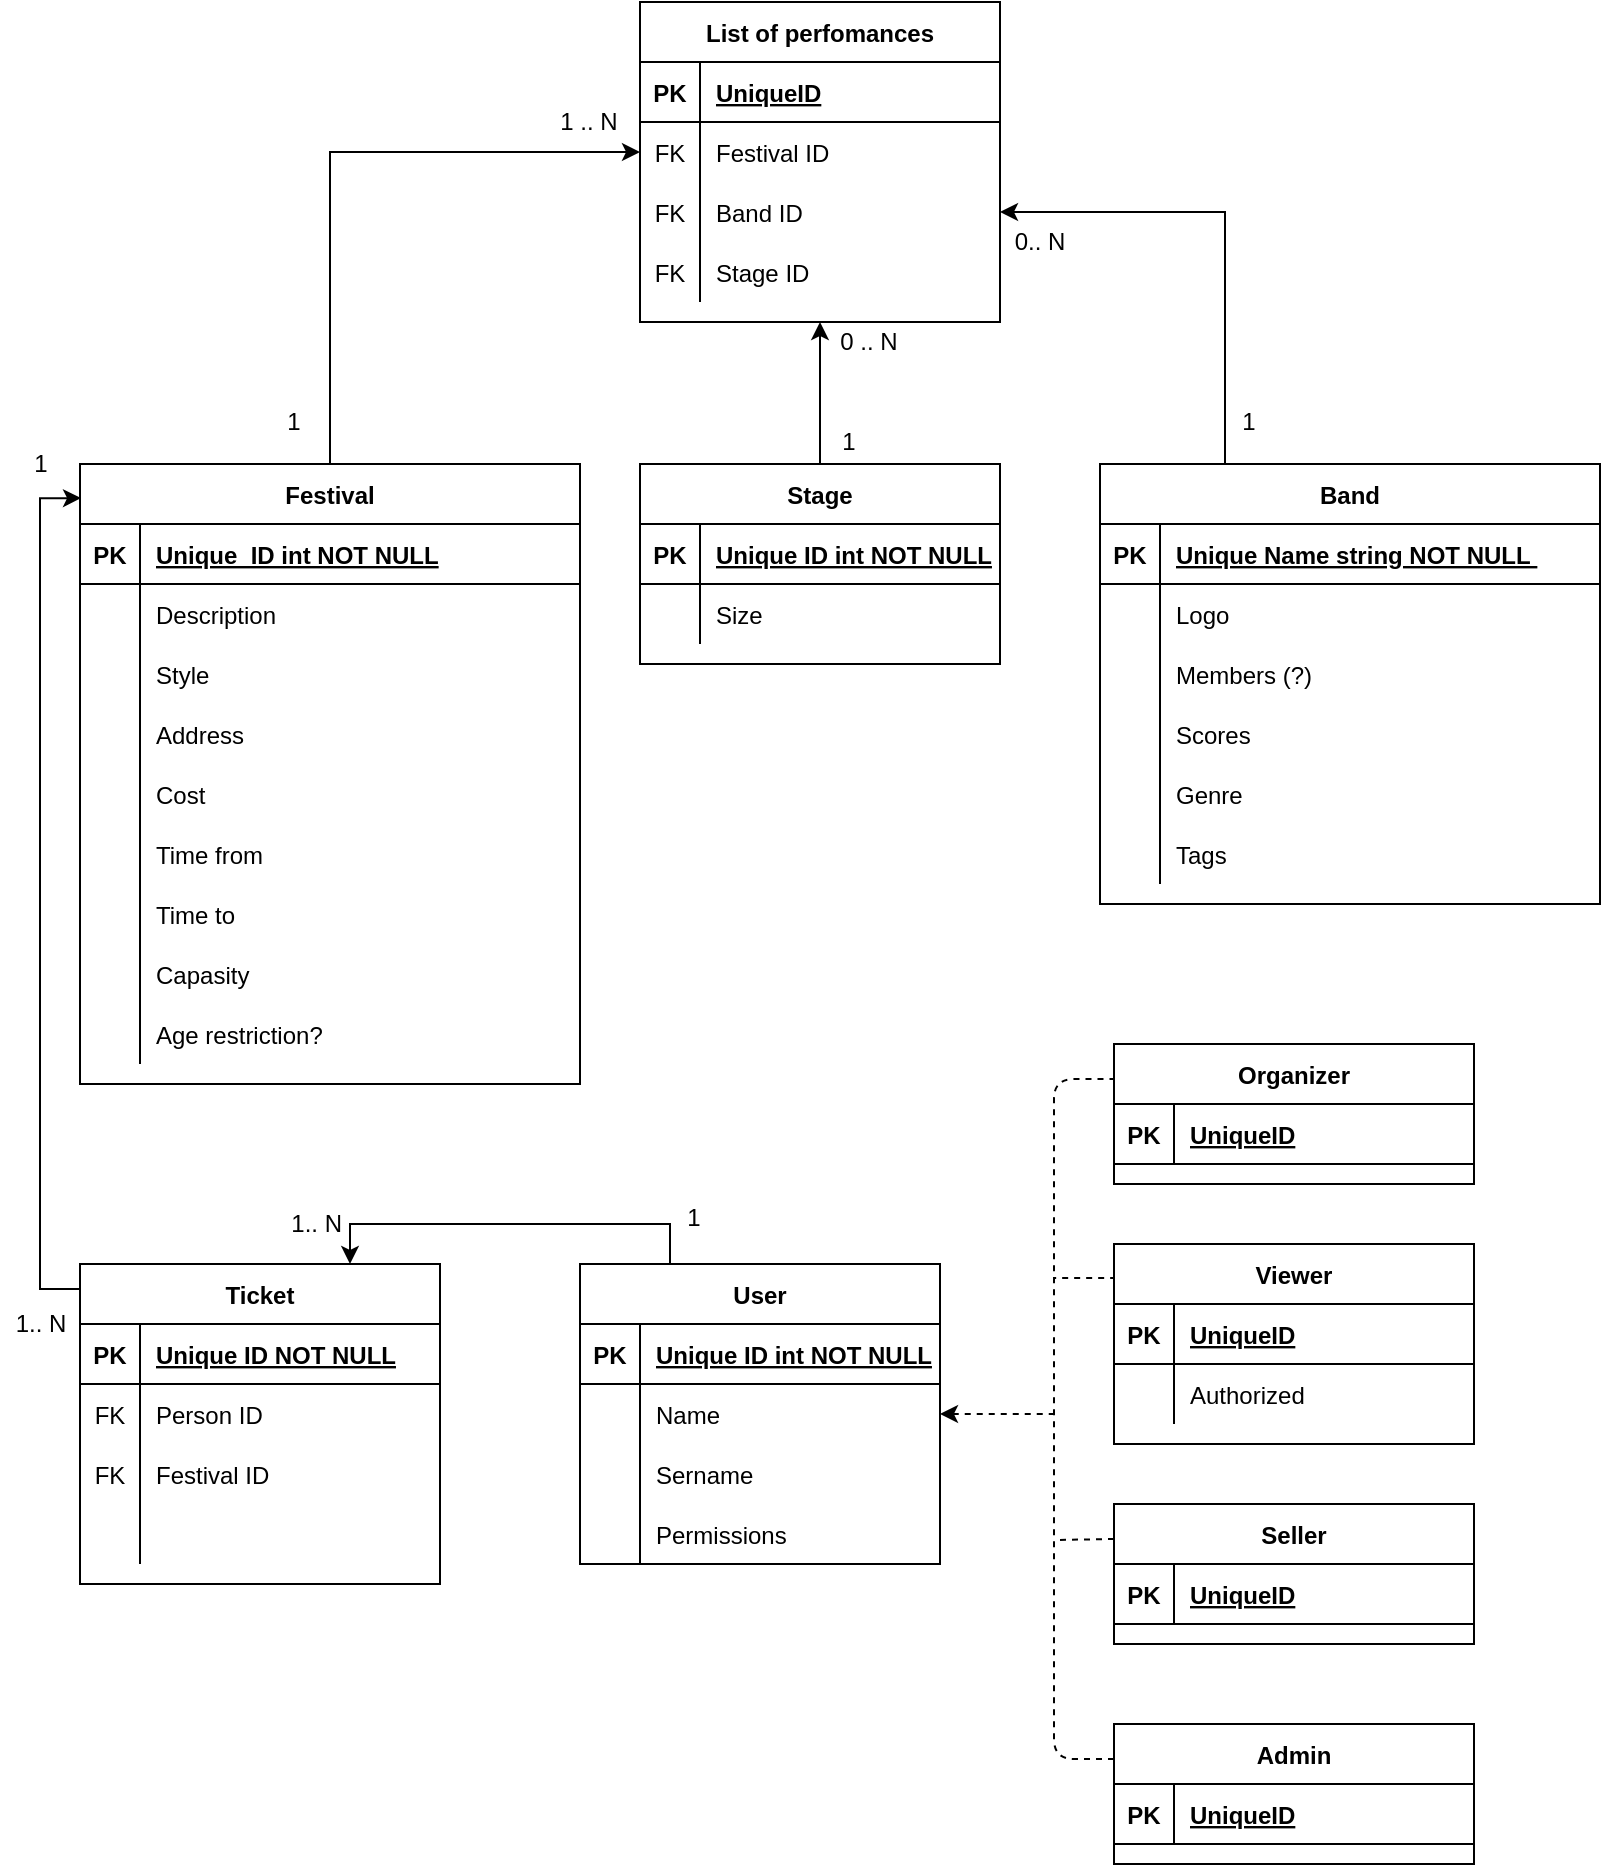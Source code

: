 <mxfile version="13.6.5">
    <diagram id="F9ccAHXRlg6QYEhfXNht" name="Page-2">
        <mxGraphModel dx="934" dy="1268" grid="0" gridSize="10" guides="1" tooltips="1" connect="1" arrows="1" fold="1" page="1" pageScale="1" pageWidth="1169" pageHeight="827" background="none" math="0" shadow="0">
            <root>
                <mxCell id="4yJEjgQOaPBj33m1Sq-Z-0"/>
                <mxCell id="4yJEjgQOaPBj33m1Sq-Z-1" parent="4yJEjgQOaPBj33m1Sq-Z-0"/>
                <mxCell id="QMpGWt-PJ4E0V8jMxKkS-0" value="" style="edgeStyle=orthogonalEdgeStyle;rounded=0;orthogonalLoop=1;jettySize=auto;html=1;exitX=0.5;exitY=0;exitDx=0;exitDy=0;entryX=0;entryY=0.5;entryDx=0;entryDy=0;" parent="4yJEjgQOaPBj33m1Sq-Z-1" source="QMpGWt-PJ4E0V8jMxKkS-1" target="QMpGWt-PJ4E0V8jMxKkS-130" edge="1">
                    <mxGeometry relative="1" as="geometry">
                        <mxPoint x="436" y="70" as="targetPoint"/>
                        <Array as="points">
                            <mxPoint x="191" y="-55"/>
                        </Array>
                    </mxGeometry>
                </mxCell>
                <mxCell id="QMpGWt-PJ4E0V8jMxKkS-1" value="Festival" style="shape=table;startSize=30;container=1;collapsible=1;childLayout=tableLayout;fixedRows=1;rowLines=0;fontStyle=1;align=center;resizeLast=1;" parent="4yJEjgQOaPBj33m1Sq-Z-1" vertex="1">
                    <mxGeometry x="66" y="101" width="250" height="310" as="geometry"/>
                </mxCell>
                <mxCell id="QMpGWt-PJ4E0V8jMxKkS-2" value="" style="shape=partialRectangle;collapsible=0;dropTarget=0;pointerEvents=0;fillColor=none;points=[[0,0.5],[1,0.5]];portConstraint=eastwest;top=0;left=0;right=0;bottom=1;" parent="QMpGWt-PJ4E0V8jMxKkS-1" vertex="1">
                    <mxGeometry y="30" width="250" height="30" as="geometry"/>
                </mxCell>
                <mxCell id="QMpGWt-PJ4E0V8jMxKkS-3" value="PK" style="shape=partialRectangle;overflow=hidden;connectable=0;fillColor=none;top=0;left=0;bottom=0;right=0;fontStyle=1;" parent="QMpGWt-PJ4E0V8jMxKkS-2" vertex="1">
                    <mxGeometry width="30" height="30" as="geometry"/>
                </mxCell>
                <mxCell id="QMpGWt-PJ4E0V8jMxKkS-4" value="Unique_ID int NOT NULL" style="shape=partialRectangle;overflow=hidden;connectable=0;fillColor=none;top=0;left=0;bottom=0;right=0;align=left;spacingLeft=6;fontStyle=5;" parent="QMpGWt-PJ4E0V8jMxKkS-2" vertex="1">
                    <mxGeometry x="30" width="220" height="30" as="geometry"/>
                </mxCell>
                <mxCell id="QMpGWt-PJ4E0V8jMxKkS-5" value="" style="shape=partialRectangle;collapsible=0;dropTarget=0;pointerEvents=0;fillColor=none;points=[[0,0.5],[1,0.5]];portConstraint=eastwest;top=0;left=0;right=0;bottom=0;" parent="QMpGWt-PJ4E0V8jMxKkS-1" vertex="1">
                    <mxGeometry y="60" width="250" height="30" as="geometry"/>
                </mxCell>
                <mxCell id="QMpGWt-PJ4E0V8jMxKkS-6" value="" style="shape=partialRectangle;overflow=hidden;connectable=0;fillColor=none;top=0;left=0;bottom=0;right=0;" parent="QMpGWt-PJ4E0V8jMxKkS-5" vertex="1">
                    <mxGeometry width="30" height="30" as="geometry"/>
                </mxCell>
                <mxCell id="QMpGWt-PJ4E0V8jMxKkS-7" value="Description" style="shape=partialRectangle;overflow=hidden;connectable=0;fillColor=none;top=0;left=0;bottom=0;right=0;align=left;spacingLeft=6;" parent="QMpGWt-PJ4E0V8jMxKkS-5" vertex="1">
                    <mxGeometry x="30" width="220" height="30" as="geometry"/>
                </mxCell>
                <mxCell id="QMpGWt-PJ4E0V8jMxKkS-8" value="" style="shape=partialRectangle;collapsible=0;dropTarget=0;pointerEvents=0;fillColor=none;top=0;left=0;bottom=0;right=0;points=[[0,0.5],[1,0.5]];portConstraint=eastwest;" parent="QMpGWt-PJ4E0V8jMxKkS-1" vertex="1">
                    <mxGeometry y="90" width="250" height="30" as="geometry"/>
                </mxCell>
                <mxCell id="QMpGWt-PJ4E0V8jMxKkS-9" value="" style="shape=partialRectangle;connectable=0;fillColor=none;top=0;left=0;bottom=0;right=0;editable=1;overflow=hidden;" parent="QMpGWt-PJ4E0V8jMxKkS-8" vertex="1">
                    <mxGeometry width="30" height="30" as="geometry"/>
                </mxCell>
                <mxCell id="QMpGWt-PJ4E0V8jMxKkS-10" value="Style" style="shape=partialRectangle;connectable=0;fillColor=none;top=0;left=0;bottom=0;right=0;align=left;spacingLeft=6;overflow=hidden;" parent="QMpGWt-PJ4E0V8jMxKkS-8" vertex="1">
                    <mxGeometry x="30" width="220" height="30" as="geometry"/>
                </mxCell>
                <mxCell id="QMpGWt-PJ4E0V8jMxKkS-11" value="" style="shape=partialRectangle;collapsible=0;dropTarget=0;pointerEvents=0;fillColor=none;top=0;left=0;bottom=0;right=0;points=[[0,0.5],[1,0.5]];portConstraint=eastwest;" parent="QMpGWt-PJ4E0V8jMxKkS-1" vertex="1">
                    <mxGeometry y="120" width="250" height="30" as="geometry"/>
                </mxCell>
                <mxCell id="QMpGWt-PJ4E0V8jMxKkS-12" value="" style="shape=partialRectangle;connectable=0;fillColor=none;top=0;left=0;bottom=0;right=0;editable=1;overflow=hidden;" parent="QMpGWt-PJ4E0V8jMxKkS-11" vertex="1">
                    <mxGeometry width="30" height="30" as="geometry"/>
                </mxCell>
                <mxCell id="QMpGWt-PJ4E0V8jMxKkS-13" value="Address" style="shape=partialRectangle;connectable=0;fillColor=none;top=0;left=0;bottom=0;right=0;align=left;spacingLeft=6;overflow=hidden;" parent="QMpGWt-PJ4E0V8jMxKkS-11" vertex="1">
                    <mxGeometry x="30" width="220" height="30" as="geometry"/>
                </mxCell>
                <mxCell id="QMpGWt-PJ4E0V8jMxKkS-14" value="" style="shape=partialRectangle;collapsible=0;dropTarget=0;pointerEvents=0;fillColor=none;top=0;left=0;bottom=0;right=0;points=[[0,0.5],[1,0.5]];portConstraint=eastwest;" parent="QMpGWt-PJ4E0V8jMxKkS-1" vertex="1">
                    <mxGeometry y="150" width="250" height="30" as="geometry"/>
                </mxCell>
                <mxCell id="QMpGWt-PJ4E0V8jMxKkS-15" value="" style="shape=partialRectangle;connectable=0;fillColor=none;top=0;left=0;bottom=0;right=0;editable=1;overflow=hidden;" parent="QMpGWt-PJ4E0V8jMxKkS-14" vertex="1">
                    <mxGeometry width="30" height="30" as="geometry"/>
                </mxCell>
                <mxCell id="QMpGWt-PJ4E0V8jMxKkS-16" value="Cost" style="shape=partialRectangle;connectable=0;fillColor=none;top=0;left=0;bottom=0;right=0;align=left;spacingLeft=6;overflow=hidden;" parent="QMpGWt-PJ4E0V8jMxKkS-14" vertex="1">
                    <mxGeometry x="30" width="220" height="30" as="geometry"/>
                </mxCell>
                <mxCell id="QMpGWt-PJ4E0V8jMxKkS-20" value="" style="shape=partialRectangle;collapsible=0;dropTarget=0;pointerEvents=0;fillColor=none;top=0;left=0;bottom=0;right=0;points=[[0,0.5],[1,0.5]];portConstraint=eastwest;" parent="QMpGWt-PJ4E0V8jMxKkS-1" vertex="1">
                    <mxGeometry y="180" width="250" height="30" as="geometry"/>
                </mxCell>
                <mxCell id="QMpGWt-PJ4E0V8jMxKkS-21" value="" style="shape=partialRectangle;connectable=0;fillColor=none;top=0;left=0;bottom=0;right=0;editable=1;overflow=hidden;" parent="QMpGWt-PJ4E0V8jMxKkS-20" vertex="1">
                    <mxGeometry width="30" height="30" as="geometry"/>
                </mxCell>
                <mxCell id="QMpGWt-PJ4E0V8jMxKkS-22" value="Time from" style="shape=partialRectangle;connectable=0;fillColor=none;top=0;left=0;bottom=0;right=0;align=left;spacingLeft=6;overflow=hidden;" parent="QMpGWt-PJ4E0V8jMxKkS-20" vertex="1">
                    <mxGeometry x="30" width="220" height="30" as="geometry"/>
                </mxCell>
                <mxCell id="QMpGWt-PJ4E0V8jMxKkS-23" value="" style="shape=partialRectangle;collapsible=0;dropTarget=0;pointerEvents=0;fillColor=none;top=0;left=0;bottom=0;right=0;points=[[0,0.5],[1,0.5]];portConstraint=eastwest;" parent="QMpGWt-PJ4E0V8jMxKkS-1" vertex="1">
                    <mxGeometry y="210" width="250" height="30" as="geometry"/>
                </mxCell>
                <mxCell id="QMpGWt-PJ4E0V8jMxKkS-24" value="" style="shape=partialRectangle;connectable=0;fillColor=none;top=0;left=0;bottom=0;right=0;editable=1;overflow=hidden;" parent="QMpGWt-PJ4E0V8jMxKkS-23" vertex="1">
                    <mxGeometry width="30" height="30" as="geometry"/>
                </mxCell>
                <mxCell id="QMpGWt-PJ4E0V8jMxKkS-25" value="Time to" style="shape=partialRectangle;connectable=0;fillColor=none;top=0;left=0;bottom=0;right=0;align=left;spacingLeft=6;overflow=hidden;" parent="QMpGWt-PJ4E0V8jMxKkS-23" vertex="1">
                    <mxGeometry x="30" width="220" height="30" as="geometry"/>
                </mxCell>
                <mxCell id="QMpGWt-PJ4E0V8jMxKkS-26" value="" style="shape=partialRectangle;collapsible=0;dropTarget=0;pointerEvents=0;fillColor=none;top=0;left=0;bottom=0;right=0;points=[[0,0.5],[1,0.5]];portConstraint=eastwest;" parent="QMpGWt-PJ4E0V8jMxKkS-1" vertex="1">
                    <mxGeometry y="240" width="250" height="30" as="geometry"/>
                </mxCell>
                <mxCell id="QMpGWt-PJ4E0V8jMxKkS-27" value="" style="shape=partialRectangle;connectable=0;fillColor=none;top=0;left=0;bottom=0;right=0;editable=1;overflow=hidden;" parent="QMpGWt-PJ4E0V8jMxKkS-26" vertex="1">
                    <mxGeometry width="30" height="30" as="geometry"/>
                </mxCell>
                <mxCell id="QMpGWt-PJ4E0V8jMxKkS-28" value="Capasity" style="shape=partialRectangle;connectable=0;fillColor=none;top=0;left=0;bottom=0;right=0;align=left;spacingLeft=6;overflow=hidden;" parent="QMpGWt-PJ4E0V8jMxKkS-26" vertex="1">
                    <mxGeometry x="30" width="220" height="30" as="geometry"/>
                </mxCell>
                <mxCell id="QMpGWt-PJ4E0V8jMxKkS-29" value="" style="shape=partialRectangle;collapsible=0;dropTarget=0;pointerEvents=0;fillColor=none;top=0;left=0;bottom=0;right=0;points=[[0,0.5],[1,0.5]];portConstraint=eastwest;" parent="QMpGWt-PJ4E0V8jMxKkS-1" vertex="1">
                    <mxGeometry y="270" width="250" height="30" as="geometry"/>
                </mxCell>
                <mxCell id="QMpGWt-PJ4E0V8jMxKkS-30" value="" style="shape=partialRectangle;connectable=0;fillColor=none;top=0;left=0;bottom=0;right=0;editable=1;overflow=hidden;" parent="QMpGWt-PJ4E0V8jMxKkS-29" vertex="1">
                    <mxGeometry width="30" height="30" as="geometry"/>
                </mxCell>
                <mxCell id="QMpGWt-PJ4E0V8jMxKkS-31" value="Age restriction?" style="shape=partialRectangle;connectable=0;fillColor=none;top=0;left=0;bottom=0;right=0;align=left;spacingLeft=6;overflow=hidden;" parent="QMpGWt-PJ4E0V8jMxKkS-29" vertex="1">
                    <mxGeometry x="30" width="220" height="30" as="geometry"/>
                </mxCell>
                <mxCell id="QMpGWt-PJ4E0V8jMxKkS-32" value="" style="edgeStyle=orthogonalEdgeStyle;rounded=0;orthogonalLoop=1;jettySize=auto;html=1;exitX=0.25;exitY=0;exitDx=0;exitDy=0;entryX=1;entryY=0.5;entryDx=0;entryDy=0;" parent="4yJEjgQOaPBj33m1Sq-Z-1" source="QMpGWt-PJ4E0V8jMxKkS-83" target="QMpGWt-PJ4E0V8jMxKkS-136" edge="1">
                    <mxGeometry relative="1" as="geometry"/>
                </mxCell>
                <mxCell id="QMpGWt-PJ4E0V8jMxKkS-33" style="edgeStyle=orthogonalEdgeStyle;rounded=0;orthogonalLoop=1;jettySize=auto;html=1;exitX=0.004;exitY=0.078;exitDx=0;exitDy=0;entryX=0.002;entryY=0.055;entryDx=0;entryDy=0;entryPerimeter=0;exitPerimeter=0;" parent="4yJEjgQOaPBj33m1Sq-Z-1" source="QMpGWt-PJ4E0V8jMxKkS-49" target="QMpGWt-PJ4E0V8jMxKkS-1" edge="1">
                    <mxGeometry relative="1" as="geometry"/>
                </mxCell>
                <mxCell id="QMpGWt-PJ4E0V8jMxKkS-35" style="edgeStyle=orthogonalEdgeStyle;rounded=0;orthogonalLoop=1;jettySize=auto;html=1;exitX=0.25;exitY=0;exitDx=0;exitDy=0;entryX=0.75;entryY=0;entryDx=0;entryDy=0;" parent="4yJEjgQOaPBj33m1Sq-Z-1" source="QMpGWt-PJ4E0V8jMxKkS-113" target="QMpGWt-PJ4E0V8jMxKkS-49" edge="1">
                    <mxGeometry relative="1" as="geometry"/>
                </mxCell>
                <mxCell id="QMpGWt-PJ4E0V8jMxKkS-37" style="edgeStyle=orthogonalEdgeStyle;rounded=0;orthogonalLoop=1;jettySize=auto;html=1;dashed=1;endArrow=none;endFill=0;startArrow=classic;startFill=1;" parent="4yJEjgQOaPBj33m1Sq-Z-1" source="QMpGWt-PJ4E0V8jMxKkS-113" edge="1">
                    <mxGeometry relative="1" as="geometry">
                        <mxPoint x="556" y="576" as="targetPoint"/>
                        <Array as="points">
                            <mxPoint x="556" y="576"/>
                        </Array>
                    </mxGeometry>
                </mxCell>
                <mxCell id="QMpGWt-PJ4E0V8jMxKkS-38" value="1.. N&amp;nbsp;" style="text;html=1;strokeColor=none;fillColor=none;align=center;verticalAlign=middle;whiteSpace=wrap;rounded=0;" parent="4yJEjgQOaPBj33m1Sq-Z-1" vertex="1">
                    <mxGeometry x="166" y="471" width="40" height="20" as="geometry"/>
                </mxCell>
                <mxCell id="QMpGWt-PJ4E0V8jMxKkS-39" value="1" style="text;html=1;strokeColor=none;fillColor=none;align=center;verticalAlign=middle;whiteSpace=wrap;rounded=0;" parent="4yJEjgQOaPBj33m1Sq-Z-1" vertex="1">
                    <mxGeometry x="353" y="468" width="40" height="20" as="geometry"/>
                </mxCell>
                <mxCell id="QMpGWt-PJ4E0V8jMxKkS-41" value="1" style="text;html=1;strokeColor=none;fillColor=none;align=center;verticalAlign=middle;whiteSpace=wrap;rounded=0;" parent="4yJEjgQOaPBj33m1Sq-Z-1" vertex="1">
                    <mxGeometry x="153" y="70" width="40" height="20" as="geometry"/>
                </mxCell>
                <mxCell id="QMpGWt-PJ4E0V8jMxKkS-42" value="0.. N" style="text;html=1;strokeColor=none;fillColor=none;align=center;verticalAlign=middle;whiteSpace=wrap;rounded=0;" parent="4yJEjgQOaPBj33m1Sq-Z-1" vertex="1">
                    <mxGeometry x="526" y="-20" width="40" height="20" as="geometry"/>
                </mxCell>
                <mxCell id="QMpGWt-PJ4E0V8jMxKkS-44" value="1&lt;br&gt;" style="text;html=1;align=center;verticalAlign=middle;resizable=0;points=[];autosize=1;" parent="4yJEjgQOaPBj33m1Sq-Z-1" vertex="1">
                    <mxGeometry x="36" y="91" width="20" height="20" as="geometry"/>
                </mxCell>
                <mxCell id="QMpGWt-PJ4E0V8jMxKkS-45" value="1.. N" style="text;html=1;align=center;verticalAlign=middle;resizable=0;points=[];autosize=1;" parent="4yJEjgQOaPBj33m1Sq-Z-1" vertex="1">
                    <mxGeometry x="26" y="521" width="40" height="20" as="geometry"/>
                </mxCell>
                <mxCell id="QMpGWt-PJ4E0V8jMxKkS-46" style="edgeStyle=orthogonalEdgeStyle;rounded=0;orthogonalLoop=1;jettySize=auto;html=1;exitX=0.006;exitY=0.17;exitDx=0;exitDy=0;dashed=1;endArrow=none;endFill=0;exitPerimeter=0;" parent="4yJEjgQOaPBj33m1Sq-Z-1" source="QMpGWt-PJ4E0V8jMxKkS-66" edge="1">
                    <mxGeometry relative="1" as="geometry">
                        <mxPoint x="553" y="511" as="targetPoint"/>
                    </mxGeometry>
                </mxCell>
                <mxCell id="QMpGWt-PJ4E0V8jMxKkS-47" value="" style="endArrow=none;html=1;dashed=1;edgeStyle=orthogonalEdgeStyle;exitX=0;exitY=0.25;exitDx=0;exitDy=0;entryX=0;entryY=0.25;entryDx=0;entryDy=0;" parent="4yJEjgQOaPBj33m1Sq-Z-1" source="QMpGWt-PJ4E0V8jMxKkS-105" target="QMpGWt-PJ4E0V8jMxKkS-62" edge="1">
                    <mxGeometry width="50" height="50" relative="1" as="geometry">
                        <mxPoint x="403" y="641" as="sourcePoint"/>
                        <mxPoint x="453" y="591" as="targetPoint"/>
                        <Array as="points">
                            <mxPoint x="553" y="749"/>
                            <mxPoint x="553" y="409"/>
                        </Array>
                    </mxGeometry>
                </mxCell>
                <mxCell id="QMpGWt-PJ4E0V8jMxKkS-48" value="" style="endArrow=none;dashed=1;html=1;exitX=0;exitY=0.25;exitDx=0;exitDy=0;rounded=0;endFill=0;" parent="4yJEjgQOaPBj33m1Sq-Z-1" source="QMpGWt-PJ4E0V8jMxKkS-109" edge="1">
                    <mxGeometry width="50" height="50" relative="1" as="geometry">
                        <mxPoint x="363" y="731" as="sourcePoint"/>
                        <mxPoint x="553" y="639" as="targetPoint"/>
                    </mxGeometry>
                </mxCell>
                <mxCell id="QMpGWt-PJ4E0V8jMxKkS-49" value="Ticket" style="shape=table;startSize=30;container=1;collapsible=1;childLayout=tableLayout;fixedRows=1;rowLines=0;fontStyle=1;align=center;resizeLast=1;" parent="4yJEjgQOaPBj33m1Sq-Z-1" vertex="1">
                    <mxGeometry x="66" y="501" width="180" height="160" as="geometry"/>
                </mxCell>
                <mxCell id="QMpGWt-PJ4E0V8jMxKkS-50" value="" style="shape=partialRectangle;collapsible=0;dropTarget=0;pointerEvents=0;fillColor=none;top=0;left=0;bottom=1;right=0;points=[[0,0.5],[1,0.5]];portConstraint=eastwest;" parent="QMpGWt-PJ4E0V8jMxKkS-49" vertex="1">
                    <mxGeometry y="30" width="180" height="30" as="geometry"/>
                </mxCell>
                <mxCell id="QMpGWt-PJ4E0V8jMxKkS-51" value="PK" style="shape=partialRectangle;connectable=0;fillColor=none;top=0;left=0;bottom=0;right=0;fontStyle=1;overflow=hidden;" parent="QMpGWt-PJ4E0V8jMxKkS-50" vertex="1">
                    <mxGeometry width="30" height="30" as="geometry"/>
                </mxCell>
                <mxCell id="QMpGWt-PJ4E0V8jMxKkS-52" value="Unique ID NOT NULL" style="shape=partialRectangle;connectable=0;fillColor=none;top=0;left=0;bottom=0;right=0;align=left;spacingLeft=6;fontStyle=5;overflow=hidden;" parent="QMpGWt-PJ4E0V8jMxKkS-50" vertex="1">
                    <mxGeometry x="30" width="150" height="30" as="geometry"/>
                </mxCell>
                <mxCell id="QMpGWt-PJ4E0V8jMxKkS-53" value="" style="shape=partialRectangle;collapsible=0;dropTarget=0;pointerEvents=0;fillColor=none;top=0;left=0;bottom=0;right=0;points=[[0,0.5],[1,0.5]];portConstraint=eastwest;" parent="QMpGWt-PJ4E0V8jMxKkS-49" vertex="1">
                    <mxGeometry y="60" width="180" height="30" as="geometry"/>
                </mxCell>
                <mxCell id="QMpGWt-PJ4E0V8jMxKkS-54" value="FK" style="shape=partialRectangle;connectable=0;fillColor=none;top=0;left=0;bottom=0;right=0;editable=1;overflow=hidden;" parent="QMpGWt-PJ4E0V8jMxKkS-53" vertex="1">
                    <mxGeometry width="30" height="30" as="geometry"/>
                </mxCell>
                <mxCell id="QMpGWt-PJ4E0V8jMxKkS-55" value="Person ID" style="shape=partialRectangle;connectable=0;fillColor=none;top=0;left=0;bottom=0;right=0;align=left;spacingLeft=6;overflow=hidden;" parent="QMpGWt-PJ4E0V8jMxKkS-53" vertex="1">
                    <mxGeometry x="30" width="150" height="30" as="geometry"/>
                </mxCell>
                <mxCell id="QMpGWt-PJ4E0V8jMxKkS-56" value="" style="shape=partialRectangle;collapsible=0;dropTarget=0;pointerEvents=0;fillColor=none;top=0;left=0;bottom=0;right=0;points=[[0,0.5],[1,0.5]];portConstraint=eastwest;" parent="QMpGWt-PJ4E0V8jMxKkS-49" vertex="1">
                    <mxGeometry y="90" width="180" height="30" as="geometry"/>
                </mxCell>
                <mxCell id="QMpGWt-PJ4E0V8jMxKkS-57" value="FK" style="shape=partialRectangle;connectable=0;fillColor=none;top=0;left=0;bottom=0;right=0;editable=1;overflow=hidden;" parent="QMpGWt-PJ4E0V8jMxKkS-56" vertex="1">
                    <mxGeometry width="30" height="30" as="geometry"/>
                </mxCell>
                <mxCell id="QMpGWt-PJ4E0V8jMxKkS-58" value="Festival ID" style="shape=partialRectangle;connectable=0;fillColor=none;top=0;left=0;bottom=0;right=0;align=left;spacingLeft=6;overflow=hidden;" parent="QMpGWt-PJ4E0V8jMxKkS-56" vertex="1">
                    <mxGeometry x="30" width="150" height="30" as="geometry"/>
                </mxCell>
                <mxCell id="QMpGWt-PJ4E0V8jMxKkS-59" value="" style="shape=partialRectangle;collapsible=0;dropTarget=0;pointerEvents=0;fillColor=none;top=0;left=0;bottom=0;right=0;points=[[0,0.5],[1,0.5]];portConstraint=eastwest;" parent="QMpGWt-PJ4E0V8jMxKkS-49" vertex="1">
                    <mxGeometry y="120" width="180" height="30" as="geometry"/>
                </mxCell>
                <mxCell id="QMpGWt-PJ4E0V8jMxKkS-60" value="" style="shape=partialRectangle;connectable=0;fillColor=none;top=0;left=0;bottom=0;right=0;editable=1;overflow=hidden;" parent="QMpGWt-PJ4E0V8jMxKkS-59" vertex="1">
                    <mxGeometry width="30" height="30" as="geometry"/>
                </mxCell>
                <mxCell id="QMpGWt-PJ4E0V8jMxKkS-61" value="" style="shape=partialRectangle;connectable=0;fillColor=none;top=0;left=0;bottom=0;right=0;align=left;spacingLeft=6;overflow=hidden;" parent="QMpGWt-PJ4E0V8jMxKkS-59" vertex="1">
                    <mxGeometry x="30" width="150" height="30" as="geometry"/>
                </mxCell>
                <mxCell id="QMpGWt-PJ4E0V8jMxKkS-62" value="Organizer" style="shape=table;startSize=30;container=1;collapsible=1;childLayout=tableLayout;fixedRows=1;rowLines=0;fontStyle=1;align=center;resizeLast=1;" parent="4yJEjgQOaPBj33m1Sq-Z-1" vertex="1">
                    <mxGeometry x="583" y="391" width="180" height="70" as="geometry"/>
                </mxCell>
                <mxCell id="QMpGWt-PJ4E0V8jMxKkS-63" value="" style="shape=partialRectangle;collapsible=0;dropTarget=0;pointerEvents=0;fillColor=none;top=0;left=0;bottom=1;right=0;points=[[0,0.5],[1,0.5]];portConstraint=eastwest;" parent="QMpGWt-PJ4E0V8jMxKkS-62" vertex="1">
                    <mxGeometry y="30" width="180" height="30" as="geometry"/>
                </mxCell>
                <mxCell id="QMpGWt-PJ4E0V8jMxKkS-64" value="PK" style="shape=partialRectangle;connectable=0;fillColor=none;top=0;left=0;bottom=0;right=0;fontStyle=1;overflow=hidden;" parent="QMpGWt-PJ4E0V8jMxKkS-63" vertex="1">
                    <mxGeometry width="30" height="30" as="geometry"/>
                </mxCell>
                <mxCell id="QMpGWt-PJ4E0V8jMxKkS-65" value="UniqueID" style="shape=partialRectangle;connectable=0;fillColor=none;top=0;left=0;bottom=0;right=0;align=left;spacingLeft=6;fontStyle=5;overflow=hidden;" parent="QMpGWt-PJ4E0V8jMxKkS-63" vertex="1">
                    <mxGeometry x="30" width="150" height="30" as="geometry"/>
                </mxCell>
                <mxCell id="QMpGWt-PJ4E0V8jMxKkS-66" value="Viewer" style="shape=table;startSize=30;container=1;collapsible=1;childLayout=tableLayout;fixedRows=1;rowLines=0;fontStyle=1;align=center;resizeLast=1;" parent="4yJEjgQOaPBj33m1Sq-Z-1" vertex="1">
                    <mxGeometry x="583" y="491" width="180" height="100" as="geometry"/>
                </mxCell>
                <mxCell id="QMpGWt-PJ4E0V8jMxKkS-67" value="" style="shape=partialRectangle;collapsible=0;dropTarget=0;pointerEvents=0;fillColor=none;top=0;left=0;bottom=1;right=0;points=[[0,0.5],[1,0.5]];portConstraint=eastwest;" parent="QMpGWt-PJ4E0V8jMxKkS-66" vertex="1">
                    <mxGeometry y="30" width="180" height="30" as="geometry"/>
                </mxCell>
                <mxCell id="QMpGWt-PJ4E0V8jMxKkS-68" value="PK" style="shape=partialRectangle;connectable=0;fillColor=none;top=0;left=0;bottom=0;right=0;fontStyle=1;overflow=hidden;" parent="QMpGWt-PJ4E0V8jMxKkS-67" vertex="1">
                    <mxGeometry width="30" height="30" as="geometry"/>
                </mxCell>
                <mxCell id="QMpGWt-PJ4E0V8jMxKkS-69" value="UniqueID" style="shape=partialRectangle;connectable=0;fillColor=none;top=0;left=0;bottom=0;right=0;align=left;spacingLeft=6;fontStyle=5;overflow=hidden;" parent="QMpGWt-PJ4E0V8jMxKkS-67" vertex="1">
                    <mxGeometry x="30" width="150" height="30" as="geometry"/>
                </mxCell>
                <mxCell id="QMpGWt-PJ4E0V8jMxKkS-70" value="" style="shape=partialRectangle;collapsible=0;dropTarget=0;pointerEvents=0;fillColor=none;top=0;left=0;bottom=0;right=0;points=[[0,0.5],[1,0.5]];portConstraint=eastwest;" parent="QMpGWt-PJ4E0V8jMxKkS-66" vertex="1">
                    <mxGeometry y="60" width="180" height="30" as="geometry"/>
                </mxCell>
                <mxCell id="QMpGWt-PJ4E0V8jMxKkS-71" value="" style="shape=partialRectangle;connectable=0;fillColor=none;top=0;left=0;bottom=0;right=0;editable=1;overflow=hidden;" parent="QMpGWt-PJ4E0V8jMxKkS-70" vertex="1">
                    <mxGeometry width="30" height="30" as="geometry"/>
                </mxCell>
                <mxCell id="QMpGWt-PJ4E0V8jMxKkS-72" value="Authorized" style="shape=partialRectangle;connectable=0;fillColor=none;top=0;left=0;bottom=0;right=0;align=left;spacingLeft=6;overflow=hidden;" parent="QMpGWt-PJ4E0V8jMxKkS-70" vertex="1">
                    <mxGeometry x="30" width="150" height="30" as="geometry"/>
                </mxCell>
                <mxCell id="QMpGWt-PJ4E0V8jMxKkS-141" style="edgeStyle=orthogonalEdgeStyle;rounded=0;orthogonalLoop=1;jettySize=auto;html=1;exitX=0.5;exitY=0;exitDx=0;exitDy=0;entryX=0.5;entryY=1;entryDx=0;entryDy=0;" parent="4yJEjgQOaPBj33m1Sq-Z-1" source="QMpGWt-PJ4E0V8jMxKkS-73" target="QMpGWt-PJ4E0V8jMxKkS-126" edge="1">
                    <mxGeometry relative="1" as="geometry"/>
                </mxCell>
                <mxCell id="QMpGWt-PJ4E0V8jMxKkS-73" value="Stage" style="shape=table;startSize=30;container=1;collapsible=1;childLayout=tableLayout;fixedRows=1;rowLines=0;fontStyle=1;align=center;resizeLast=1;" parent="4yJEjgQOaPBj33m1Sq-Z-1" vertex="1">
                    <mxGeometry x="346" y="101" width="180" height="100" as="geometry"/>
                </mxCell>
                <mxCell id="QMpGWt-PJ4E0V8jMxKkS-74" value="" style="shape=partialRectangle;collapsible=0;dropTarget=0;pointerEvents=0;fillColor=none;top=0;left=0;bottom=1;right=0;points=[[0,0.5],[1,0.5]];portConstraint=eastwest;" parent="QMpGWt-PJ4E0V8jMxKkS-73" vertex="1">
                    <mxGeometry y="30" width="180" height="30" as="geometry"/>
                </mxCell>
                <mxCell id="QMpGWt-PJ4E0V8jMxKkS-75" value="PK" style="shape=partialRectangle;connectable=0;fillColor=none;top=0;left=0;bottom=0;right=0;fontStyle=1;overflow=hidden;" parent="QMpGWt-PJ4E0V8jMxKkS-74" vertex="1">
                    <mxGeometry width="30" height="30" as="geometry"/>
                </mxCell>
                <mxCell id="QMpGWt-PJ4E0V8jMxKkS-76" value="Unique ID int NOT NULL" style="shape=partialRectangle;connectable=0;fillColor=none;top=0;left=0;bottom=0;right=0;align=left;spacingLeft=6;fontStyle=5;overflow=hidden;" parent="QMpGWt-PJ4E0V8jMxKkS-74" vertex="1">
                    <mxGeometry x="30" width="150" height="30" as="geometry"/>
                </mxCell>
                <mxCell id="QMpGWt-PJ4E0V8jMxKkS-80" value="" style="shape=partialRectangle;collapsible=0;dropTarget=0;pointerEvents=0;fillColor=none;top=0;left=0;bottom=0;right=0;points=[[0,0.5],[1,0.5]];portConstraint=eastwest;" parent="QMpGWt-PJ4E0V8jMxKkS-73" vertex="1">
                    <mxGeometry y="60" width="180" height="30" as="geometry"/>
                </mxCell>
                <mxCell id="QMpGWt-PJ4E0V8jMxKkS-81" value="" style="shape=partialRectangle;connectable=0;fillColor=none;top=0;left=0;bottom=0;right=0;editable=1;overflow=hidden;" parent="QMpGWt-PJ4E0V8jMxKkS-80" vertex="1">
                    <mxGeometry width="30" height="30" as="geometry"/>
                </mxCell>
                <mxCell id="QMpGWt-PJ4E0V8jMxKkS-82" value="Size" style="shape=partialRectangle;connectable=0;fillColor=none;top=0;left=0;bottom=0;right=0;align=left;spacingLeft=6;overflow=hidden;" parent="QMpGWt-PJ4E0V8jMxKkS-80" vertex="1">
                    <mxGeometry x="30" width="150" height="30" as="geometry"/>
                </mxCell>
                <mxCell id="QMpGWt-PJ4E0V8jMxKkS-83" value="Band" style="shape=table;startSize=30;container=1;collapsible=1;childLayout=tableLayout;fixedRows=1;rowLines=0;fontStyle=1;align=center;resizeLast=1;" parent="4yJEjgQOaPBj33m1Sq-Z-1" vertex="1">
                    <mxGeometry x="576" y="101" width="250" height="220" as="geometry"/>
                </mxCell>
                <mxCell id="QMpGWt-PJ4E0V8jMxKkS-84" value="" style="shape=partialRectangle;collapsible=0;dropTarget=0;pointerEvents=0;fillColor=none;points=[[0,0.5],[1,0.5]];portConstraint=eastwest;top=0;left=0;right=0;bottom=1;" parent="QMpGWt-PJ4E0V8jMxKkS-83" vertex="1">
                    <mxGeometry y="30" width="250" height="30" as="geometry"/>
                </mxCell>
                <mxCell id="QMpGWt-PJ4E0V8jMxKkS-85" value="PK" style="shape=partialRectangle;overflow=hidden;connectable=0;fillColor=none;top=0;left=0;bottom=0;right=0;fontStyle=1;" parent="QMpGWt-PJ4E0V8jMxKkS-84" vertex="1">
                    <mxGeometry width="30" height="30" as="geometry"/>
                </mxCell>
                <mxCell id="QMpGWt-PJ4E0V8jMxKkS-86" value="Unique Name string NOT NULL " style="shape=partialRectangle;overflow=hidden;connectable=0;fillColor=none;top=0;left=0;bottom=0;right=0;align=left;spacingLeft=6;fontStyle=5;" parent="QMpGWt-PJ4E0V8jMxKkS-84" vertex="1">
                    <mxGeometry x="30" width="220" height="30" as="geometry"/>
                </mxCell>
                <mxCell id="QMpGWt-PJ4E0V8jMxKkS-96" value="" style="shape=partialRectangle;collapsible=0;dropTarget=0;pointerEvents=0;fillColor=none;points=[[0,0.5],[1,0.5]];portConstraint=eastwest;top=0;left=0;right=0;bottom=0;" parent="QMpGWt-PJ4E0V8jMxKkS-83" vertex="1">
                    <mxGeometry y="60" width="250" height="30" as="geometry"/>
                </mxCell>
                <mxCell id="QMpGWt-PJ4E0V8jMxKkS-97" value="" style="shape=partialRectangle;overflow=hidden;connectable=0;fillColor=none;top=0;left=0;bottom=0;right=0;" parent="QMpGWt-PJ4E0V8jMxKkS-96" vertex="1">
                    <mxGeometry width="30" height="30" as="geometry"/>
                </mxCell>
                <mxCell id="QMpGWt-PJ4E0V8jMxKkS-98" value="Logo" style="shape=partialRectangle;overflow=hidden;connectable=0;fillColor=none;top=0;left=0;bottom=0;right=0;align=left;spacingLeft=6;" parent="QMpGWt-PJ4E0V8jMxKkS-96" vertex="1">
                    <mxGeometry x="30" width="220" height="30" as="geometry"/>
                </mxCell>
                <mxCell id="QMpGWt-PJ4E0V8jMxKkS-90" value="" style="shape=partialRectangle;collapsible=0;dropTarget=0;pointerEvents=0;fillColor=none;points=[[0,0.5],[1,0.5]];portConstraint=eastwest;top=0;left=0;right=0;bottom=0;" parent="QMpGWt-PJ4E0V8jMxKkS-83" vertex="1">
                    <mxGeometry y="90" width="250" height="30" as="geometry"/>
                </mxCell>
                <mxCell id="QMpGWt-PJ4E0V8jMxKkS-91" value="" style="shape=partialRectangle;overflow=hidden;connectable=0;fillColor=none;top=0;left=0;bottom=0;right=0;" parent="QMpGWt-PJ4E0V8jMxKkS-90" vertex="1">
                    <mxGeometry width="30" height="30" as="geometry"/>
                </mxCell>
                <mxCell id="QMpGWt-PJ4E0V8jMxKkS-92" value="Members (?)" style="shape=partialRectangle;overflow=hidden;connectable=0;fillColor=none;top=0;left=0;bottom=0;right=0;align=left;spacingLeft=6;" parent="QMpGWt-PJ4E0V8jMxKkS-90" vertex="1">
                    <mxGeometry x="30" width="220" height="30" as="geometry"/>
                </mxCell>
                <mxCell id="QMpGWt-PJ4E0V8jMxKkS-93" value="" style="shape=partialRectangle;collapsible=0;dropTarget=0;pointerEvents=0;fillColor=none;top=0;left=0;bottom=0;right=0;points=[[0,0.5],[1,0.5]];portConstraint=eastwest;" parent="QMpGWt-PJ4E0V8jMxKkS-83" vertex="1">
                    <mxGeometry y="120" width="250" height="30" as="geometry"/>
                </mxCell>
                <mxCell id="QMpGWt-PJ4E0V8jMxKkS-94" value="" style="shape=partialRectangle;connectable=0;fillColor=none;top=0;left=0;bottom=0;right=0;editable=1;overflow=hidden;" parent="QMpGWt-PJ4E0V8jMxKkS-93" vertex="1">
                    <mxGeometry width="30" height="30" as="geometry"/>
                </mxCell>
                <mxCell id="QMpGWt-PJ4E0V8jMxKkS-95" value="Scores" style="shape=partialRectangle;connectable=0;fillColor=none;top=0;left=0;bottom=0;right=0;align=left;spacingLeft=6;overflow=hidden;" parent="QMpGWt-PJ4E0V8jMxKkS-93" vertex="1">
                    <mxGeometry x="30" width="220" height="30" as="geometry"/>
                </mxCell>
                <mxCell id="QMpGWt-PJ4E0V8jMxKkS-99" value="" style="shape=partialRectangle;collapsible=0;dropTarget=0;pointerEvents=0;fillColor=none;top=0;left=0;bottom=0;right=0;points=[[0,0.5],[1,0.5]];portConstraint=eastwest;" parent="QMpGWt-PJ4E0V8jMxKkS-83" vertex="1">
                    <mxGeometry y="150" width="250" height="30" as="geometry"/>
                </mxCell>
                <mxCell id="QMpGWt-PJ4E0V8jMxKkS-100" value="" style="shape=partialRectangle;connectable=0;fillColor=none;top=0;left=0;bottom=0;right=0;editable=1;overflow=hidden;" parent="QMpGWt-PJ4E0V8jMxKkS-99" vertex="1">
                    <mxGeometry width="30" height="30" as="geometry"/>
                </mxCell>
                <mxCell id="QMpGWt-PJ4E0V8jMxKkS-101" value="Genre" style="shape=partialRectangle;connectable=0;fillColor=none;top=0;left=0;bottom=0;right=0;align=left;spacingLeft=6;overflow=hidden;" parent="QMpGWt-PJ4E0V8jMxKkS-99" vertex="1">
                    <mxGeometry x="30" width="220" height="30" as="geometry"/>
                </mxCell>
                <mxCell id="QMpGWt-PJ4E0V8jMxKkS-102" value="" style="shape=partialRectangle;collapsible=0;dropTarget=0;pointerEvents=0;fillColor=none;top=0;left=0;bottom=0;right=0;points=[[0,0.5],[1,0.5]];portConstraint=eastwest;" parent="QMpGWt-PJ4E0V8jMxKkS-83" vertex="1">
                    <mxGeometry y="180" width="250" height="30" as="geometry"/>
                </mxCell>
                <mxCell id="QMpGWt-PJ4E0V8jMxKkS-103" value="" style="shape=partialRectangle;connectable=0;fillColor=none;top=0;left=0;bottom=0;right=0;editable=1;overflow=hidden;" parent="QMpGWt-PJ4E0V8jMxKkS-102" vertex="1">
                    <mxGeometry width="30" height="30" as="geometry"/>
                </mxCell>
                <mxCell id="QMpGWt-PJ4E0V8jMxKkS-104" value="Tags" style="shape=partialRectangle;connectable=0;fillColor=none;top=0;left=0;bottom=0;right=0;align=left;spacingLeft=6;overflow=hidden;" parent="QMpGWt-PJ4E0V8jMxKkS-102" vertex="1">
                    <mxGeometry x="30" width="220" height="30" as="geometry"/>
                </mxCell>
                <mxCell id="QMpGWt-PJ4E0V8jMxKkS-105" value="Admin" style="shape=table;startSize=30;container=1;collapsible=1;childLayout=tableLayout;fixedRows=1;rowLines=0;fontStyle=1;align=center;resizeLast=1;" parent="4yJEjgQOaPBj33m1Sq-Z-1" vertex="1">
                    <mxGeometry x="583" y="731" width="180" height="70" as="geometry"/>
                </mxCell>
                <mxCell id="QMpGWt-PJ4E0V8jMxKkS-106" value="" style="shape=partialRectangle;collapsible=0;dropTarget=0;pointerEvents=0;fillColor=none;top=0;left=0;bottom=1;right=0;points=[[0,0.5],[1,0.5]];portConstraint=eastwest;" parent="QMpGWt-PJ4E0V8jMxKkS-105" vertex="1">
                    <mxGeometry y="30" width="180" height="30" as="geometry"/>
                </mxCell>
                <mxCell id="QMpGWt-PJ4E0V8jMxKkS-107" value="PK" style="shape=partialRectangle;connectable=0;fillColor=none;top=0;left=0;bottom=0;right=0;fontStyle=1;overflow=hidden;" parent="QMpGWt-PJ4E0V8jMxKkS-106" vertex="1">
                    <mxGeometry width="30" height="30" as="geometry"/>
                </mxCell>
                <mxCell id="QMpGWt-PJ4E0V8jMxKkS-108" value="UniqueID" style="shape=partialRectangle;connectable=0;fillColor=none;top=0;left=0;bottom=0;right=0;align=left;spacingLeft=6;fontStyle=5;overflow=hidden;" parent="QMpGWt-PJ4E0V8jMxKkS-106" vertex="1">
                    <mxGeometry x="30" width="150" height="30" as="geometry"/>
                </mxCell>
                <mxCell id="QMpGWt-PJ4E0V8jMxKkS-109" value="Seller" style="shape=table;startSize=30;container=1;collapsible=1;childLayout=tableLayout;fixedRows=1;rowLines=0;fontStyle=1;align=center;resizeLast=1;" parent="4yJEjgQOaPBj33m1Sq-Z-1" vertex="1">
                    <mxGeometry x="583" y="621" width="180" height="70" as="geometry"/>
                </mxCell>
                <mxCell id="QMpGWt-PJ4E0V8jMxKkS-110" value="" style="shape=partialRectangle;collapsible=0;dropTarget=0;pointerEvents=0;fillColor=none;top=0;left=0;bottom=1;right=0;points=[[0,0.5],[1,0.5]];portConstraint=eastwest;" parent="QMpGWt-PJ4E0V8jMxKkS-109" vertex="1">
                    <mxGeometry y="30" width="180" height="30" as="geometry"/>
                </mxCell>
                <mxCell id="QMpGWt-PJ4E0V8jMxKkS-111" value="PK" style="shape=partialRectangle;connectable=0;fillColor=none;top=0;left=0;bottom=0;right=0;fontStyle=1;overflow=hidden;" parent="QMpGWt-PJ4E0V8jMxKkS-110" vertex="1">
                    <mxGeometry width="30" height="30" as="geometry"/>
                </mxCell>
                <mxCell id="QMpGWt-PJ4E0V8jMxKkS-112" value="UniqueID" style="shape=partialRectangle;connectable=0;fillColor=none;top=0;left=0;bottom=0;right=0;align=left;spacingLeft=6;fontStyle=5;overflow=hidden;" parent="QMpGWt-PJ4E0V8jMxKkS-110" vertex="1">
                    <mxGeometry x="30" width="150" height="30" as="geometry"/>
                </mxCell>
                <mxCell id="QMpGWt-PJ4E0V8jMxKkS-113" value="User" style="shape=table;startSize=30;container=1;collapsible=1;childLayout=tableLayout;fixedRows=1;rowLines=0;fontStyle=1;align=center;resizeLast=1;" parent="4yJEjgQOaPBj33m1Sq-Z-1" vertex="1">
                    <mxGeometry x="316" y="501" width="180" height="150" as="geometry"/>
                </mxCell>
                <mxCell id="QMpGWt-PJ4E0V8jMxKkS-114" value="" style="shape=partialRectangle;collapsible=0;dropTarget=0;pointerEvents=0;fillColor=none;top=0;left=0;bottom=1;right=0;points=[[0,0.5],[1,0.5]];portConstraint=eastwest;" parent="QMpGWt-PJ4E0V8jMxKkS-113" vertex="1">
                    <mxGeometry y="30" width="180" height="30" as="geometry"/>
                </mxCell>
                <mxCell id="QMpGWt-PJ4E0V8jMxKkS-115" value="PK" style="shape=partialRectangle;connectable=0;fillColor=none;top=0;left=0;bottom=0;right=0;fontStyle=1;overflow=hidden;" parent="QMpGWt-PJ4E0V8jMxKkS-114" vertex="1">
                    <mxGeometry width="30" height="30" as="geometry"/>
                </mxCell>
                <mxCell id="QMpGWt-PJ4E0V8jMxKkS-116" value="Unique ID int NOT NULL" style="shape=partialRectangle;connectable=0;fillColor=none;top=0;left=0;bottom=0;right=0;align=left;spacingLeft=6;fontStyle=5;overflow=hidden;" parent="QMpGWt-PJ4E0V8jMxKkS-114" vertex="1">
                    <mxGeometry x="30" width="150" height="30" as="geometry"/>
                </mxCell>
                <mxCell id="QMpGWt-PJ4E0V8jMxKkS-117" value="" style="shape=partialRectangle;collapsible=0;dropTarget=0;pointerEvents=0;fillColor=none;top=0;left=0;bottom=0;right=0;points=[[0,0.5],[1,0.5]];portConstraint=eastwest;" parent="QMpGWt-PJ4E0V8jMxKkS-113" vertex="1">
                    <mxGeometry y="60" width="180" height="30" as="geometry"/>
                </mxCell>
                <mxCell id="QMpGWt-PJ4E0V8jMxKkS-118" value="" style="shape=partialRectangle;connectable=0;fillColor=none;top=0;left=0;bottom=0;right=0;editable=1;overflow=hidden;" parent="QMpGWt-PJ4E0V8jMxKkS-117" vertex="1">
                    <mxGeometry width="30" height="30" as="geometry"/>
                </mxCell>
                <mxCell id="QMpGWt-PJ4E0V8jMxKkS-119" value="Name" style="shape=partialRectangle;connectable=0;fillColor=none;top=0;left=0;bottom=0;right=0;align=left;spacingLeft=6;overflow=hidden;" parent="QMpGWt-PJ4E0V8jMxKkS-117" vertex="1">
                    <mxGeometry x="30" width="150" height="30" as="geometry"/>
                </mxCell>
                <mxCell id="QMpGWt-PJ4E0V8jMxKkS-120" value="" style="shape=partialRectangle;collapsible=0;dropTarget=0;pointerEvents=0;fillColor=none;top=0;left=0;bottom=0;right=0;points=[[0,0.5],[1,0.5]];portConstraint=eastwest;" parent="QMpGWt-PJ4E0V8jMxKkS-113" vertex="1">
                    <mxGeometry y="90" width="180" height="30" as="geometry"/>
                </mxCell>
                <mxCell id="QMpGWt-PJ4E0V8jMxKkS-121" value="" style="shape=partialRectangle;connectable=0;fillColor=none;top=0;left=0;bottom=0;right=0;editable=1;overflow=hidden;" parent="QMpGWt-PJ4E0V8jMxKkS-120" vertex="1">
                    <mxGeometry width="30" height="30" as="geometry"/>
                </mxCell>
                <mxCell id="QMpGWt-PJ4E0V8jMxKkS-122" value="Sername" style="shape=partialRectangle;connectable=0;fillColor=none;top=0;left=0;bottom=0;right=0;align=left;spacingLeft=6;overflow=hidden;" parent="QMpGWt-PJ4E0V8jMxKkS-120" vertex="1">
                    <mxGeometry x="30" width="150" height="30" as="geometry"/>
                </mxCell>
                <mxCell id="QMpGWt-PJ4E0V8jMxKkS-123" value="" style="shape=partialRectangle;collapsible=0;dropTarget=0;pointerEvents=0;fillColor=none;top=0;left=0;bottom=0;right=0;points=[[0,0.5],[1,0.5]];portConstraint=eastwest;" parent="QMpGWt-PJ4E0V8jMxKkS-113" vertex="1">
                    <mxGeometry y="120" width="180" height="30" as="geometry"/>
                </mxCell>
                <mxCell id="QMpGWt-PJ4E0V8jMxKkS-124" value="" style="shape=partialRectangle;connectable=0;fillColor=none;top=0;left=0;bottom=0;right=0;editable=1;overflow=hidden;" parent="QMpGWt-PJ4E0V8jMxKkS-123" vertex="1">
                    <mxGeometry width="30" height="30" as="geometry"/>
                </mxCell>
                <mxCell id="QMpGWt-PJ4E0V8jMxKkS-125" value="Permissions" style="shape=partialRectangle;connectable=0;fillColor=none;top=0;left=0;bottom=0;right=0;align=left;spacingLeft=6;overflow=hidden;" parent="QMpGWt-PJ4E0V8jMxKkS-123" vertex="1">
                    <mxGeometry x="30" width="150" height="30" as="geometry"/>
                </mxCell>
                <mxCell id="QMpGWt-PJ4E0V8jMxKkS-126" value="List of perfomances" style="shape=table;startSize=30;container=1;collapsible=1;childLayout=tableLayout;fixedRows=1;rowLines=0;fontStyle=1;align=center;resizeLast=1;" parent="4yJEjgQOaPBj33m1Sq-Z-1" vertex="1">
                    <mxGeometry x="346" y="-130" width="180" height="160" as="geometry"/>
                </mxCell>
                <mxCell id="QMpGWt-PJ4E0V8jMxKkS-127" value="" style="shape=partialRectangle;collapsible=0;dropTarget=0;pointerEvents=0;fillColor=none;top=0;left=0;bottom=1;right=0;points=[[0,0.5],[1,0.5]];portConstraint=eastwest;" parent="QMpGWt-PJ4E0V8jMxKkS-126" vertex="1">
                    <mxGeometry y="30" width="180" height="30" as="geometry"/>
                </mxCell>
                <mxCell id="QMpGWt-PJ4E0V8jMxKkS-128" value="PK" style="shape=partialRectangle;connectable=0;fillColor=none;top=0;left=0;bottom=0;right=0;fontStyle=1;overflow=hidden;" parent="QMpGWt-PJ4E0V8jMxKkS-127" vertex="1">
                    <mxGeometry width="30" height="30" as="geometry"/>
                </mxCell>
                <mxCell id="QMpGWt-PJ4E0V8jMxKkS-129" value="UniqueID" style="shape=partialRectangle;connectable=0;fillColor=none;top=0;left=0;bottom=0;right=0;align=left;spacingLeft=6;fontStyle=5;overflow=hidden;" parent="QMpGWt-PJ4E0V8jMxKkS-127" vertex="1">
                    <mxGeometry x="30" width="150" height="30" as="geometry"/>
                </mxCell>
                <mxCell id="QMpGWt-PJ4E0V8jMxKkS-130" value="" style="shape=partialRectangle;collapsible=0;dropTarget=0;pointerEvents=0;fillColor=none;top=0;left=0;bottom=0;right=0;points=[[0,0.5],[1,0.5]];portConstraint=eastwest;" parent="QMpGWt-PJ4E0V8jMxKkS-126" vertex="1">
                    <mxGeometry y="60" width="180" height="30" as="geometry"/>
                </mxCell>
                <mxCell id="QMpGWt-PJ4E0V8jMxKkS-131" value="FK" style="shape=partialRectangle;connectable=0;fillColor=none;top=0;left=0;bottom=0;right=0;editable=1;overflow=hidden;" parent="QMpGWt-PJ4E0V8jMxKkS-130" vertex="1">
                    <mxGeometry width="30" height="30" as="geometry"/>
                </mxCell>
                <mxCell id="QMpGWt-PJ4E0V8jMxKkS-132" value="Festival ID" style="shape=partialRectangle;connectable=0;fillColor=none;top=0;left=0;bottom=0;right=0;align=left;spacingLeft=6;overflow=hidden;" parent="QMpGWt-PJ4E0V8jMxKkS-130" vertex="1">
                    <mxGeometry x="30" width="150" height="30" as="geometry"/>
                </mxCell>
                <mxCell id="QMpGWt-PJ4E0V8jMxKkS-136" value="" style="shape=partialRectangle;collapsible=0;dropTarget=0;pointerEvents=0;fillColor=none;top=0;left=0;bottom=0;right=0;points=[[0,0.5],[1,0.5]];portConstraint=eastwest;" parent="QMpGWt-PJ4E0V8jMxKkS-126" vertex="1">
                    <mxGeometry y="90" width="180" height="30" as="geometry"/>
                </mxCell>
                <mxCell id="QMpGWt-PJ4E0V8jMxKkS-137" value="FK" style="shape=partialRectangle;connectable=0;fillColor=none;top=0;left=0;bottom=0;right=0;editable=1;overflow=hidden;" parent="QMpGWt-PJ4E0V8jMxKkS-136" vertex="1">
                    <mxGeometry width="30" height="30" as="geometry"/>
                </mxCell>
                <mxCell id="QMpGWt-PJ4E0V8jMxKkS-138" value="Band ID" style="shape=partialRectangle;connectable=0;fillColor=none;top=0;left=0;bottom=0;right=0;align=left;spacingLeft=6;overflow=hidden;" parent="QMpGWt-PJ4E0V8jMxKkS-136" vertex="1">
                    <mxGeometry x="30" width="150" height="30" as="geometry"/>
                </mxCell>
                <mxCell id="QMpGWt-PJ4E0V8jMxKkS-133" value="" style="shape=partialRectangle;collapsible=0;dropTarget=0;pointerEvents=0;fillColor=none;top=0;left=0;bottom=0;right=0;points=[[0,0.5],[1,0.5]];portConstraint=eastwest;" parent="QMpGWt-PJ4E0V8jMxKkS-126" vertex="1">
                    <mxGeometry y="120" width="180" height="30" as="geometry"/>
                </mxCell>
                <mxCell id="QMpGWt-PJ4E0V8jMxKkS-134" value="FK" style="shape=partialRectangle;connectable=0;fillColor=none;top=0;left=0;bottom=0;right=0;editable=1;overflow=hidden;" parent="QMpGWt-PJ4E0V8jMxKkS-133" vertex="1">
                    <mxGeometry width="30" height="30" as="geometry"/>
                </mxCell>
                <mxCell id="QMpGWt-PJ4E0V8jMxKkS-135" value="Stage ID" style="shape=partialRectangle;connectable=0;fillColor=none;top=0;left=0;bottom=0;right=0;align=left;spacingLeft=6;overflow=hidden;" parent="QMpGWt-PJ4E0V8jMxKkS-133" vertex="1">
                    <mxGeometry x="30" width="150" height="30" as="geometry"/>
                </mxCell>
                <mxCell id="QMpGWt-PJ4E0V8jMxKkS-139" value="1" style="text;html=1;align=center;verticalAlign=middle;resizable=0;points=[];autosize=1;" parent="4yJEjgQOaPBj33m1Sq-Z-1" vertex="1">
                    <mxGeometry x="640" y="70" width="20" height="20" as="geometry"/>
                </mxCell>
                <mxCell id="QMpGWt-PJ4E0V8jMxKkS-140" value="1 .. N" style="text;html=1;align=center;verticalAlign=middle;resizable=0;points=[];autosize=1;" parent="4yJEjgQOaPBj33m1Sq-Z-1" vertex="1">
                    <mxGeometry x="300" y="-80" width="40" height="20" as="geometry"/>
                </mxCell>
                <mxCell id="QMpGWt-PJ4E0V8jMxKkS-142" value="0 .. N" style="text;html=1;align=center;verticalAlign=middle;resizable=0;points=[];autosize=1;" parent="4yJEjgQOaPBj33m1Sq-Z-1" vertex="1">
                    <mxGeometry x="440" y="30" width="40" height="20" as="geometry"/>
                </mxCell>
                <mxCell id="QMpGWt-PJ4E0V8jMxKkS-143" value="1" style="text;html=1;align=center;verticalAlign=middle;resizable=0;points=[];autosize=1;" parent="4yJEjgQOaPBj33m1Sq-Z-1" vertex="1">
                    <mxGeometry x="440" y="80" width="20" height="20" as="geometry"/>
                </mxCell>
            </root>
        </mxGraphModel>
    </diagram>
</mxfile>